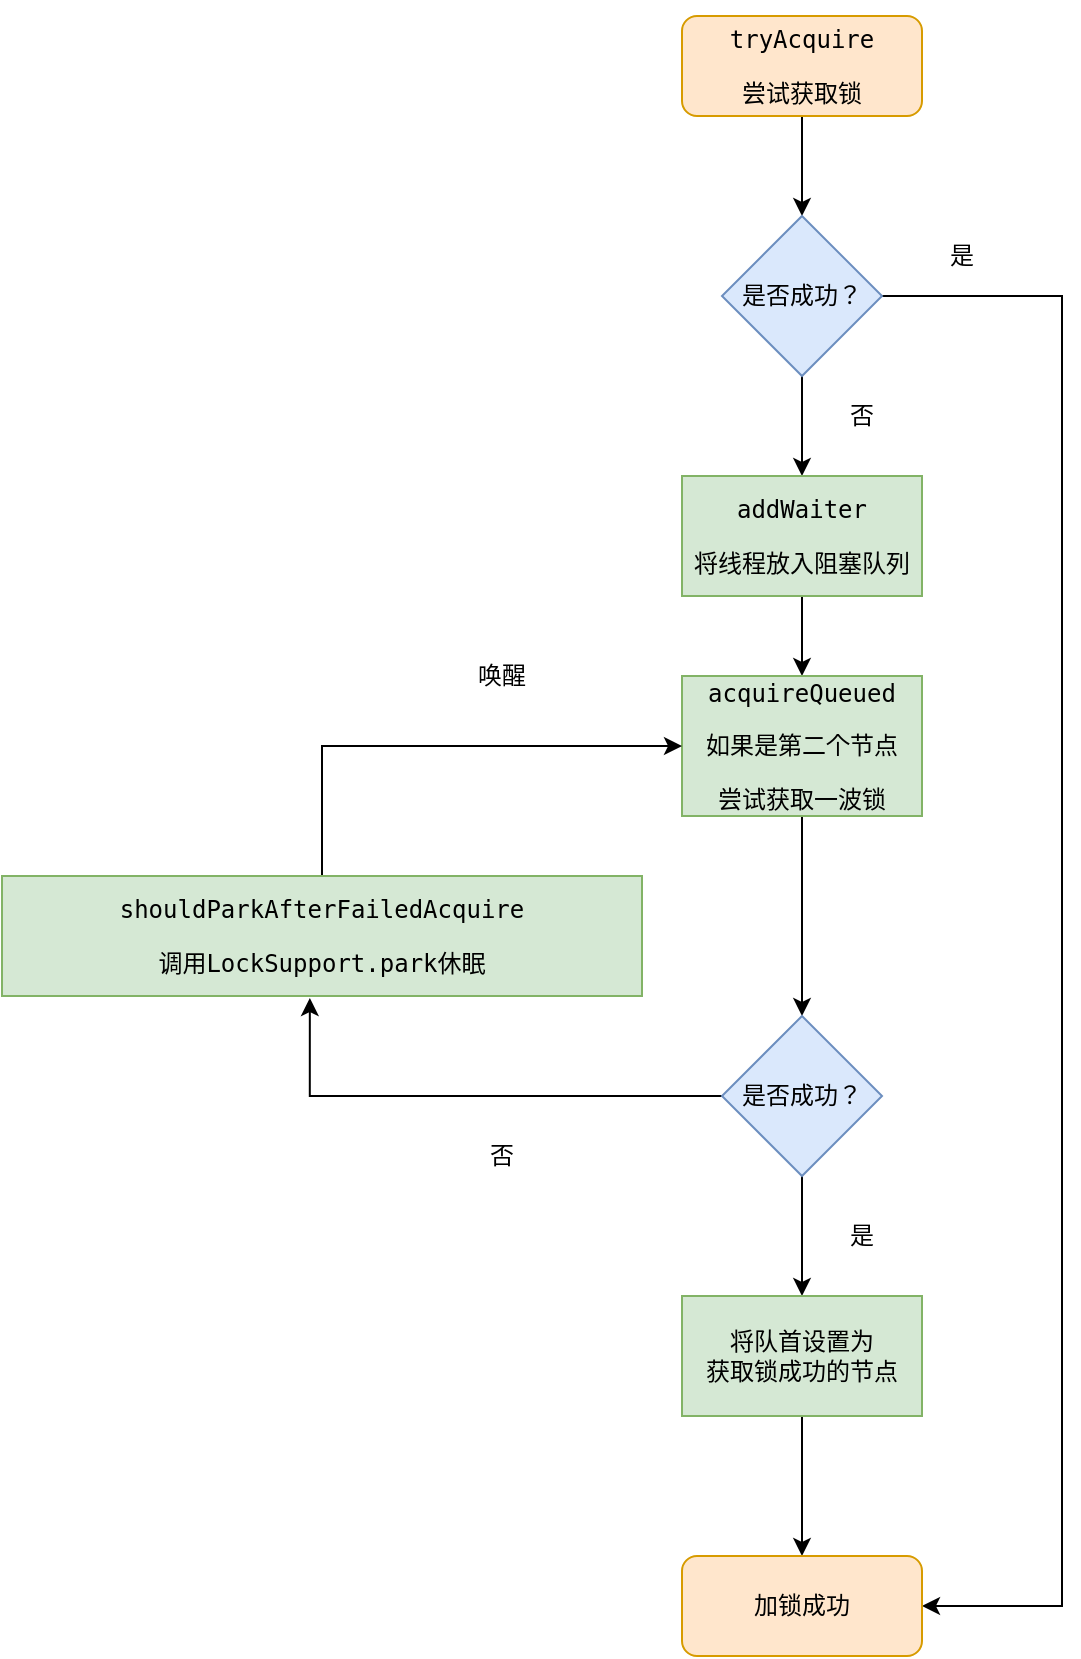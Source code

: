 <mxfile version="14.3.2" type="github">
  <diagram id="DgnT1mjYg6i9lSHJ5LXc" name="Page-1">
    <mxGraphModel dx="1773" dy="536" grid="1" gridSize="10" guides="1" tooltips="1" connect="1" arrows="1" fold="1" page="1" pageScale="1" pageWidth="827" pageHeight="1169" math="0" shadow="0">
      <root>
        <mxCell id="0" />
        <mxCell id="1" parent="0" />
        <mxCell id="JnagVXhHZpreYVgcCVJZ-9" style="edgeStyle=orthogonalEdgeStyle;rounded=0;orthogonalLoop=1;jettySize=auto;html=1;entryX=0.5;entryY=0;entryDx=0;entryDy=0;" edge="1" parent="1" source="JnagVXhHZpreYVgcCVJZ-1" target="JnagVXhHZpreYVgcCVJZ-2">
          <mxGeometry relative="1" as="geometry" />
        </mxCell>
        <mxCell id="JnagVXhHZpreYVgcCVJZ-1" value="&lt;pre&gt;tryAcquire&lt;/pre&gt;&lt;pre&gt;尝试获取锁&lt;/pre&gt;" style="rounded=1;whiteSpace=wrap;html=1;fillColor=#ffe6cc;strokeColor=#d79b00;" vertex="1" parent="1">
          <mxGeometry x="210" y="100" width="120" height="50" as="geometry" />
        </mxCell>
        <mxCell id="JnagVXhHZpreYVgcCVJZ-10" style="edgeStyle=orthogonalEdgeStyle;rounded=0;orthogonalLoop=1;jettySize=auto;html=1;entryX=0.5;entryY=0;entryDx=0;entryDy=0;" edge="1" parent="1" source="JnagVXhHZpreYVgcCVJZ-2" target="JnagVXhHZpreYVgcCVJZ-3">
          <mxGeometry relative="1" as="geometry" />
        </mxCell>
        <mxCell id="JnagVXhHZpreYVgcCVJZ-25" style="edgeStyle=orthogonalEdgeStyle;rounded=0;orthogonalLoop=1;jettySize=auto;html=1;exitX=1;exitY=0.5;exitDx=0;exitDy=0;entryX=1;entryY=0.5;entryDx=0;entryDy=0;" edge="1" parent="1" source="JnagVXhHZpreYVgcCVJZ-2" target="JnagVXhHZpreYVgcCVJZ-7">
          <mxGeometry relative="1" as="geometry">
            <Array as="points">
              <mxPoint x="400" y="240" />
              <mxPoint x="400" y="895" />
            </Array>
          </mxGeometry>
        </mxCell>
        <mxCell id="JnagVXhHZpreYVgcCVJZ-2" value="是否成功？" style="rhombus;whiteSpace=wrap;html=1;fillColor=#dae8fc;strokeColor=#6c8ebf;" vertex="1" parent="1">
          <mxGeometry x="230" y="200" width="80" height="80" as="geometry" />
        </mxCell>
        <mxCell id="JnagVXhHZpreYVgcCVJZ-11" style="edgeStyle=orthogonalEdgeStyle;rounded=0;orthogonalLoop=1;jettySize=auto;html=1;entryX=0.5;entryY=0;entryDx=0;entryDy=0;" edge="1" parent="1" source="JnagVXhHZpreYVgcCVJZ-3" target="JnagVXhHZpreYVgcCVJZ-4">
          <mxGeometry relative="1" as="geometry" />
        </mxCell>
        <mxCell id="JnagVXhHZpreYVgcCVJZ-3" value="&lt;pre&gt;addWaiter&lt;/pre&gt;&lt;pre&gt;将线程放入阻塞队列&lt;/pre&gt;" style="rounded=0;whiteSpace=wrap;html=1;fillColor=#d5e8d4;strokeColor=#82b366;" vertex="1" parent="1">
          <mxGeometry x="210" y="330" width="120" height="60" as="geometry" />
        </mxCell>
        <mxCell id="JnagVXhHZpreYVgcCVJZ-12" style="edgeStyle=orthogonalEdgeStyle;rounded=0;orthogonalLoop=1;jettySize=auto;html=1;entryX=0.5;entryY=0;entryDx=0;entryDy=0;" edge="1" parent="1" source="JnagVXhHZpreYVgcCVJZ-4" target="JnagVXhHZpreYVgcCVJZ-5">
          <mxGeometry relative="1" as="geometry" />
        </mxCell>
        <mxCell id="JnagVXhHZpreYVgcCVJZ-4" value="&lt;pre&gt;acquireQueued&lt;/pre&gt;&lt;pre&gt;如果是第二个节点&lt;/pre&gt;&lt;pre&gt;尝试获取一波锁&lt;/pre&gt;" style="rounded=0;whiteSpace=wrap;html=1;fillColor=#d5e8d4;strokeColor=#82b366;" vertex="1" parent="1">
          <mxGeometry x="210" y="430" width="120" height="70" as="geometry" />
        </mxCell>
        <mxCell id="JnagVXhHZpreYVgcCVJZ-13" style="edgeStyle=orthogonalEdgeStyle;rounded=0;orthogonalLoop=1;jettySize=auto;html=1;exitX=0.5;exitY=1;exitDx=0;exitDy=0;entryX=0.5;entryY=0;entryDx=0;entryDy=0;" edge="1" parent="1" source="JnagVXhHZpreYVgcCVJZ-5" target="JnagVXhHZpreYVgcCVJZ-6">
          <mxGeometry relative="1" as="geometry" />
        </mxCell>
        <mxCell id="JnagVXhHZpreYVgcCVJZ-20" style="edgeStyle=orthogonalEdgeStyle;rounded=0;orthogonalLoop=1;jettySize=auto;html=1;exitX=0;exitY=0.5;exitDx=0;exitDy=0;entryX=0.481;entryY=1.017;entryDx=0;entryDy=0;entryPerimeter=0;" edge="1" parent="1" source="JnagVXhHZpreYVgcCVJZ-5" target="JnagVXhHZpreYVgcCVJZ-19">
          <mxGeometry relative="1" as="geometry" />
        </mxCell>
        <mxCell id="JnagVXhHZpreYVgcCVJZ-5" value="是否成功？" style="rhombus;whiteSpace=wrap;html=1;fillColor=#dae8fc;strokeColor=#6c8ebf;" vertex="1" parent="1">
          <mxGeometry x="230" y="600" width="80" height="80" as="geometry" />
        </mxCell>
        <mxCell id="JnagVXhHZpreYVgcCVJZ-14" style="edgeStyle=orthogonalEdgeStyle;rounded=0;orthogonalLoop=1;jettySize=auto;html=1;exitX=0.5;exitY=1;exitDx=0;exitDy=0;entryX=0.5;entryY=0;entryDx=0;entryDy=0;" edge="1" parent="1" source="JnagVXhHZpreYVgcCVJZ-6" target="JnagVXhHZpreYVgcCVJZ-7">
          <mxGeometry relative="1" as="geometry" />
        </mxCell>
        <mxCell id="JnagVXhHZpreYVgcCVJZ-6" value="将队首设置为&lt;br&gt;获取锁成功的节点" style="rounded=0;whiteSpace=wrap;html=1;fillColor=#d5e8d4;strokeColor=#82b366;" vertex="1" parent="1">
          <mxGeometry x="210" y="740" width="120" height="60" as="geometry" />
        </mxCell>
        <mxCell id="JnagVXhHZpreYVgcCVJZ-7" value="&lt;pre&gt;加锁成功&lt;/pre&gt;" style="rounded=1;whiteSpace=wrap;html=1;fillColor=#ffe6cc;strokeColor=#d79b00;" vertex="1" parent="1">
          <mxGeometry x="210" y="870" width="120" height="50" as="geometry" />
        </mxCell>
        <mxCell id="JnagVXhHZpreYVgcCVJZ-15" value="是" style="text;html=1;strokeColor=none;fillColor=none;align=center;verticalAlign=middle;whiteSpace=wrap;rounded=0;" vertex="1" parent="1">
          <mxGeometry x="330" y="210" width="40" height="20" as="geometry" />
        </mxCell>
        <mxCell id="JnagVXhHZpreYVgcCVJZ-16" value="否" style="text;html=1;strokeColor=none;fillColor=none;align=center;verticalAlign=middle;whiteSpace=wrap;rounded=0;" vertex="1" parent="1">
          <mxGeometry x="280" y="290" width="40" height="20" as="geometry" />
        </mxCell>
        <mxCell id="JnagVXhHZpreYVgcCVJZ-18" value="是" style="text;html=1;strokeColor=none;fillColor=none;align=center;verticalAlign=middle;whiteSpace=wrap;rounded=0;" vertex="1" parent="1">
          <mxGeometry x="280" y="700" width="40" height="20" as="geometry" />
        </mxCell>
        <mxCell id="JnagVXhHZpreYVgcCVJZ-21" style="edgeStyle=orthogonalEdgeStyle;rounded=0;orthogonalLoop=1;jettySize=auto;html=1;exitX=0.5;exitY=0;exitDx=0;exitDy=0;entryX=0;entryY=0.5;entryDx=0;entryDy=0;" edge="1" parent="1" source="JnagVXhHZpreYVgcCVJZ-19" target="JnagVXhHZpreYVgcCVJZ-4">
          <mxGeometry relative="1" as="geometry" />
        </mxCell>
        <mxCell id="JnagVXhHZpreYVgcCVJZ-19" value="&lt;pre&gt;shouldParkAfterFailedAcquire&lt;/pre&gt;&lt;pre&gt;调用LockSupport.park休眠&lt;/pre&gt;" style="rounded=0;whiteSpace=wrap;html=1;fillColor=#d5e8d4;strokeColor=#82b366;" vertex="1" parent="1">
          <mxGeometry x="-130" y="530" width="320" height="60" as="geometry" />
        </mxCell>
        <mxCell id="JnagVXhHZpreYVgcCVJZ-22" value="否" style="text;html=1;strokeColor=none;fillColor=none;align=center;verticalAlign=middle;whiteSpace=wrap;rounded=0;" vertex="1" parent="1">
          <mxGeometry x="100" y="660" width="40" height="20" as="geometry" />
        </mxCell>
        <mxCell id="JnagVXhHZpreYVgcCVJZ-23" value="唤醒" style="text;html=1;strokeColor=none;fillColor=none;align=center;verticalAlign=middle;whiteSpace=wrap;rounded=0;" vertex="1" parent="1">
          <mxGeometry x="100" y="420" width="40" height="20" as="geometry" />
        </mxCell>
      </root>
    </mxGraphModel>
  </diagram>
</mxfile>
